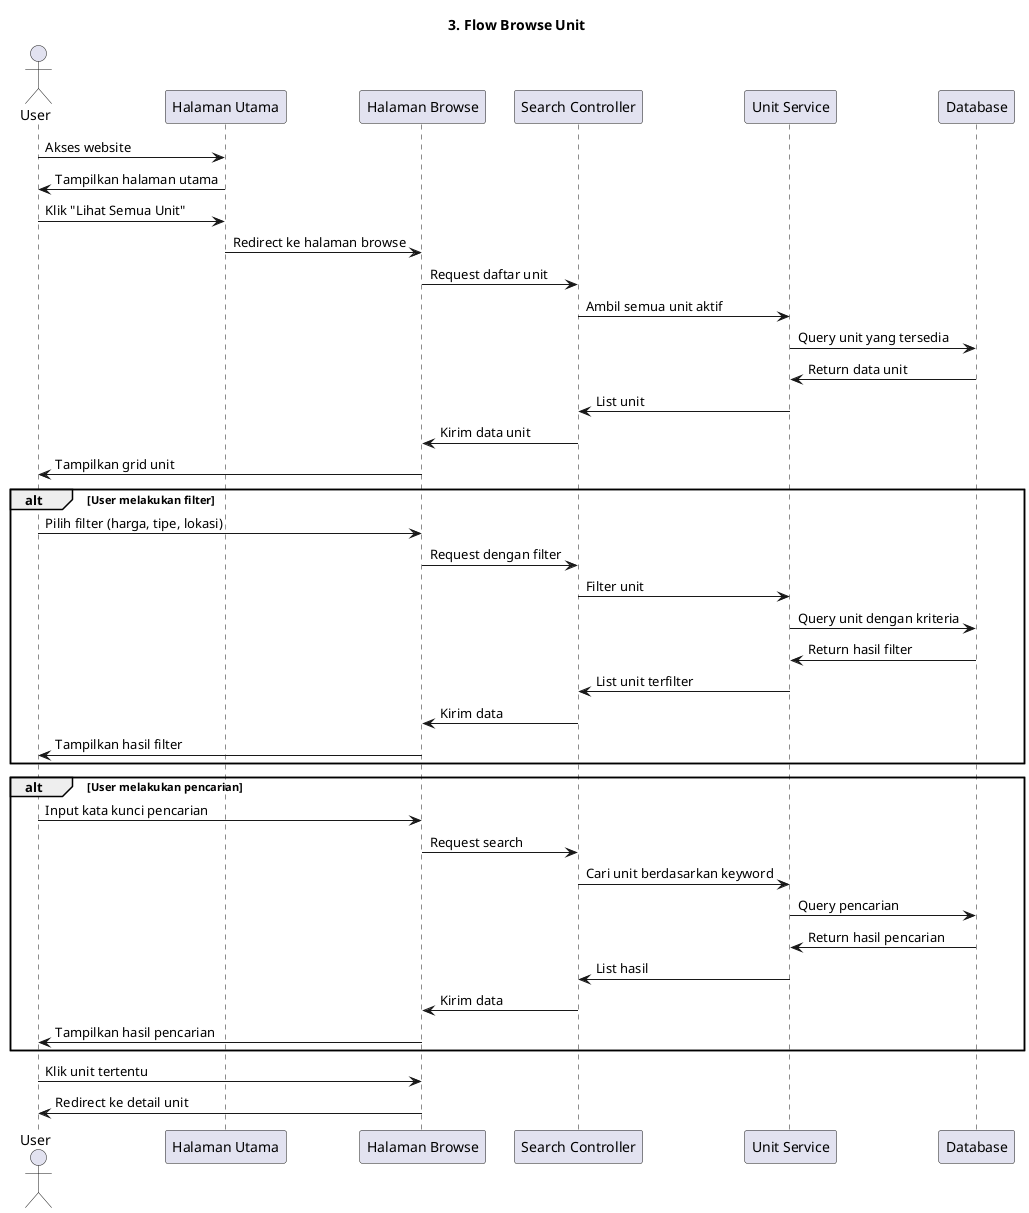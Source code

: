 @startuml 3_Flow_Browse_Unit
title 3. Flow Browse Unit

actor User
participant "Halaman Utama" as Home
participant "Halaman Browse" as Browse
participant "Search Controller" as Ctrl
participant "Unit Service" as Service
participant Database as DB

User -> Home: Akses website
Home -> User: Tampilkan halaman utama

User -> Home: Klik "Lihat Semua Unit"
Home -> Browse: Redirect ke halaman browse

Browse -> Ctrl: Request daftar unit
Ctrl -> Service: Ambil semua unit aktif
Service -> DB: Query unit yang tersedia
DB -> Service: Return data unit
Service -> Ctrl: List unit
Ctrl -> Browse: Kirim data unit
Browse -> User: Tampilkan grid unit

alt User melakukan filter
    User -> Browse: Pilih filter (harga, tipe, lokasi)
    Browse -> Ctrl: Request dengan filter
    Ctrl -> Service: Filter unit
    Service -> DB: Query unit dengan kriteria
    DB -> Service: Return hasil filter
    Service -> Ctrl: List unit terfilter
    Ctrl -> Browse: Kirim data
    Browse -> User: Tampilkan hasil filter
end

alt User melakukan pencarian
    User -> Browse: Input kata kunci pencarian
    Browse -> Ctrl: Request search
    Ctrl -> Service: Cari unit berdasarkan keyword
    Service -> DB: Query pencarian
    DB -> Service: Return hasil pencarian
    Service -> Ctrl: List hasil
    Ctrl -> Browse: Kirim data
    Browse -> User: Tampilkan hasil pencarian
end

User -> Browse: Klik unit tertentu
Browse -> User: Redirect ke detail unit

@enduml